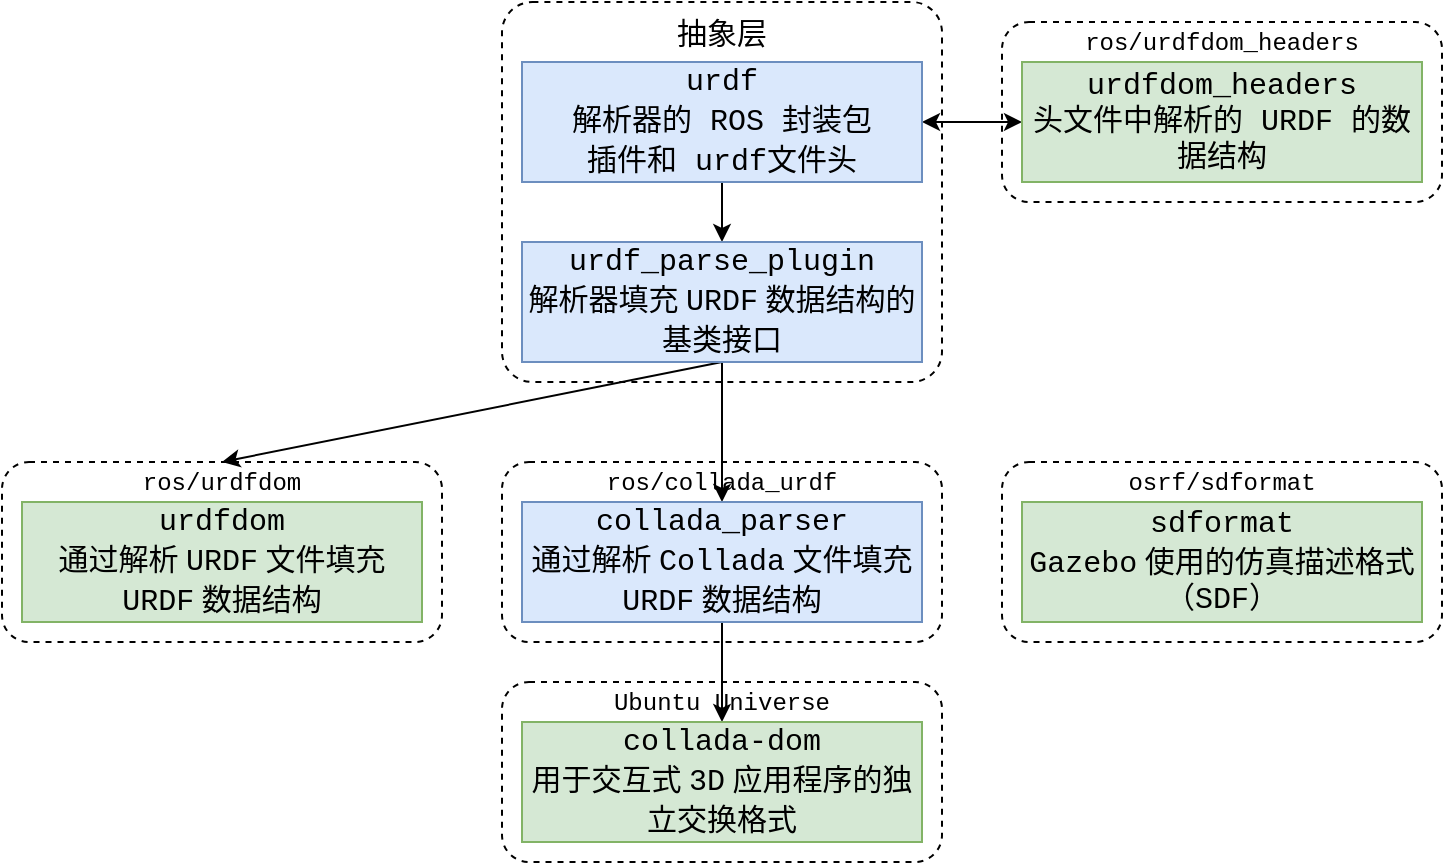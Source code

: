 <mxfile version="26.0.3">
  <diagram name="Page-1" id="VeqiZ1rBR46TBuChe6Sr">
    <mxGraphModel dx="926" dy="1139" grid="1" gridSize="10" guides="1" tooltips="1" connect="1" arrows="1" fold="1" page="1" pageScale="1" pageWidth="827" pageHeight="1169" math="0" shadow="0">
      <root>
        <mxCell id="0" />
        <mxCell id="1" parent="0" />
        <mxCell id="J7E_O0jyxwBRZn3jiCba-1" value="" style="rounded=1;whiteSpace=wrap;html=1;fillColor=none;dashed=1;strokeColor=default;arcSize=8;" vertex="1" parent="1">
          <mxGeometry x="310" y="190" width="220" height="190" as="geometry" />
        </mxCell>
        <mxCell id="J7E_O0jyxwBRZn3jiCba-18" style="edgeStyle=orthogonalEdgeStyle;rounded=0;orthogonalLoop=1;jettySize=auto;html=1;exitX=1;exitY=0.5;exitDx=0;exitDy=0;entryX=0;entryY=0.5;entryDx=0;entryDy=0;startArrow=classic;startFill=1;" edge="1" parent="1" source="J7E_O0jyxwBRZn3jiCba-2" target="J7E_O0jyxwBRZn3jiCba-17">
          <mxGeometry relative="1" as="geometry" />
        </mxCell>
        <mxCell id="J7E_O0jyxwBRZn3jiCba-20" style="edgeStyle=orthogonalEdgeStyle;rounded=0;orthogonalLoop=1;jettySize=auto;html=1;exitX=0.5;exitY=1;exitDx=0;exitDy=0;entryX=0.5;entryY=0;entryDx=0;entryDy=0;" edge="1" parent="1" source="J7E_O0jyxwBRZn3jiCba-2" target="J7E_O0jyxwBRZn3jiCba-3">
          <mxGeometry relative="1" as="geometry" />
        </mxCell>
        <mxCell id="J7E_O0jyxwBRZn3jiCba-2" value="urdf&lt;div&gt;&lt;font face=&quot;STZhongsong&quot;&gt;解析器的&lt;/font&gt; ROS &lt;font face=&quot;STZhongsong&quot;&gt;封装包&lt;/font&gt;&lt;/div&gt;&lt;div&gt;&lt;font face=&quot;STZhongsong&quot;&gt;插件和&lt;/font&gt; urdf&lt;font face=&quot;STZhongsong&quot;&gt;文件头&lt;/font&gt;&lt;/div&gt;" style="rounded=0;whiteSpace=wrap;html=1;fillColor=#dae8fc;strokeColor=#6c8ebf;fontSize=15;fontFamily=Courier New;" vertex="1" parent="1">
          <mxGeometry x="320" y="220" width="200" height="60" as="geometry" />
        </mxCell>
        <mxCell id="J7E_O0jyxwBRZn3jiCba-21" style="edgeStyle=orthogonalEdgeStyle;rounded=0;orthogonalLoop=1;jettySize=auto;html=1;exitX=0.5;exitY=1;exitDx=0;exitDy=0;" edge="1" parent="1" source="J7E_O0jyxwBRZn3jiCba-3" target="J7E_O0jyxwBRZn3jiCba-7">
          <mxGeometry relative="1" as="geometry" />
        </mxCell>
        <mxCell id="J7E_O0jyxwBRZn3jiCba-22" style="rounded=0;orthogonalLoop=1;jettySize=auto;html=1;exitX=0.5;exitY=1;exitDx=0;exitDy=0;entryX=0.5;entryY=0;entryDx=0;entryDy=0;" edge="1" parent="1" source="J7E_O0jyxwBRZn3jiCba-3" target="J7E_O0jyxwBRZn3jiCba-9">
          <mxGeometry relative="1" as="geometry" />
        </mxCell>
        <mxCell id="J7E_O0jyxwBRZn3jiCba-3" value="urdf_parse_plugin&lt;div&gt;&lt;font face=&quot;STZhongsong&quot;&gt;解析器填充 &lt;/font&gt;&lt;font face=&quot;Courier New&quot;&gt;URDF&lt;/font&gt;&lt;font face=&quot;STZhongsong&quot;&gt; 数据结构的基类接口&lt;/font&gt;&lt;/div&gt;" style="rounded=0;whiteSpace=wrap;html=1;fillColor=#dae8fc;strokeColor=#6c8ebf;fontSize=15;fontFamily=Courier New;" vertex="1" parent="1">
          <mxGeometry x="320" y="310" width="200" height="60" as="geometry" />
        </mxCell>
        <mxCell id="J7E_O0jyxwBRZn3jiCba-4" value="&lt;font style=&quot;font-size: 15px;&quot; face=&quot;STZhongsong&quot;&gt;抽象层&lt;/font&gt;" style="text;html=1;align=center;verticalAlign=middle;whiteSpace=wrap;rounded=0;" vertex="1" parent="1">
          <mxGeometry x="390" y="190" width="60" height="30" as="geometry" />
        </mxCell>
        <mxCell id="J7E_O0jyxwBRZn3jiCba-5" value="" style="rounded=1;whiteSpace=wrap;html=1;fillColor=none;dashed=1;strokeColor=default;" vertex="1" parent="1">
          <mxGeometry x="310" y="420" width="220" height="90" as="geometry" />
        </mxCell>
        <mxCell id="J7E_O0jyxwBRZn3jiCba-23" style="edgeStyle=orthogonalEdgeStyle;rounded=0;orthogonalLoop=1;jettySize=auto;html=1;exitX=0.5;exitY=1;exitDx=0;exitDy=0;entryX=0.5;entryY=0;entryDx=0;entryDy=0;" edge="1" parent="1" source="J7E_O0jyxwBRZn3jiCba-7" target="J7E_O0jyxwBRZn3jiCba-12">
          <mxGeometry relative="1" as="geometry" />
        </mxCell>
        <mxCell id="J7E_O0jyxwBRZn3jiCba-7" value="&lt;div&gt;collada_parser&lt;/div&gt;&lt;div&gt;&lt;font face=&quot;STZhongsong&quot;&gt;通过解析 &lt;/font&gt;&lt;font face=&quot;Courier New&quot;&gt;Collada&lt;/font&gt;&lt;font face=&quot;STZhongsong&quot;&gt; 文件填充 &lt;/font&gt;URDF&lt;font face=&quot;STZhongsong&quot;&gt; 数据结构&lt;/font&gt;&lt;/div&gt;" style="rounded=0;whiteSpace=wrap;html=1;fillColor=#dae8fc;strokeColor=#6c8ebf;fontSize=15;fontFamily=Courier New;" vertex="1" parent="1">
          <mxGeometry x="320" y="440" width="200" height="60" as="geometry" />
        </mxCell>
        <mxCell id="J7E_O0jyxwBRZn3jiCba-9" value="" style="rounded=1;whiteSpace=wrap;html=1;fillColor=none;dashed=1;strokeColor=default;" vertex="1" parent="1">
          <mxGeometry x="60" y="420" width="220" height="90" as="geometry" />
        </mxCell>
        <mxCell id="J7E_O0jyxwBRZn3jiCba-10" value="&lt;div&gt;urdfdom&lt;/div&gt;&lt;div&gt;&lt;font face=&quot;STZhongsong&quot;&gt;通过解析 &lt;/font&gt;URDF&lt;font face=&quot;STZhongsong&quot;&gt;&amp;nbsp;文件填充 &lt;/font&gt;URDF&lt;font face=&quot;STZhongsong&quot;&gt; 数据结构&lt;/font&gt;&lt;/div&gt;" style="rounded=0;whiteSpace=wrap;html=1;fillColor=#d5e8d4;strokeColor=#82b366;fontSize=15;fontFamily=Courier New;" vertex="1" parent="1">
          <mxGeometry x="70" y="440" width="200" height="60" as="geometry" />
        </mxCell>
        <mxCell id="J7E_O0jyxwBRZn3jiCba-11" value="" style="rounded=1;whiteSpace=wrap;html=1;fillColor=none;dashed=1;strokeColor=default;" vertex="1" parent="1">
          <mxGeometry x="310" y="530" width="220" height="90" as="geometry" />
        </mxCell>
        <mxCell id="J7E_O0jyxwBRZn3jiCba-12" value="&lt;div&gt;collada-dom&lt;/div&gt;&lt;div&gt;&lt;font face=&quot;STZhongsong&quot;&gt;用于交互式 &lt;/font&gt;3D&lt;font face=&quot;STZhongsong&quot;&gt; 应用程序的独立交换格式&lt;/font&gt;&lt;/div&gt;" style="rounded=0;whiteSpace=wrap;html=1;fillColor=#d5e8d4;strokeColor=#82b366;fontSize=15;fontFamily=Courier New;" vertex="1" parent="1">
          <mxGeometry x="320" y="550" width="200" height="60" as="geometry" />
        </mxCell>
        <mxCell id="J7E_O0jyxwBRZn3jiCba-14" value="" style="rounded=1;whiteSpace=wrap;html=1;fillColor=none;dashed=1;strokeColor=default;" vertex="1" parent="1">
          <mxGeometry x="560" y="420" width="220" height="90" as="geometry" />
        </mxCell>
        <mxCell id="J7E_O0jyxwBRZn3jiCba-15" value="&lt;div&gt;sdformat&lt;/div&gt;&lt;div&gt;&lt;font face=&quot;Courier New&quot;&gt;Gazebo&lt;/font&gt;&lt;font face=&quot;STZhongsong&quot;&gt; 使用的仿真描述格式&lt;/font&gt;&lt;font face=&quot;Courier New&quot;&gt;（SDF）&lt;/font&gt;&lt;/div&gt;" style="rounded=0;whiteSpace=wrap;html=1;fillColor=#d5e8d4;strokeColor=#82b366;fontSize=15;fontFamily=Courier New;" vertex="1" parent="1">
          <mxGeometry x="570" y="440" width="200" height="60" as="geometry" />
        </mxCell>
        <mxCell id="J7E_O0jyxwBRZn3jiCba-16" value="" style="rounded=1;whiteSpace=wrap;html=1;fillColor=none;dashed=1;strokeColor=default;" vertex="1" parent="1">
          <mxGeometry x="560" y="200" width="220" height="90" as="geometry" />
        </mxCell>
        <mxCell id="J7E_O0jyxwBRZn3jiCba-17" value="&lt;div&gt;&lt;font style=&quot;background-color: transparent; color: light-dark(rgb(0, 0, 0), rgb(255, 255, 255));&quot; face=&quot;Courier New&quot;&gt;urdfdom_headers&lt;/font&gt;&lt;/div&gt;&lt;div&gt;头文件中解析的 &lt;font face=&quot;Courier New&quot;&gt;URDF&lt;/font&gt; 的数据结构&lt;/div&gt;" style="rounded=0;whiteSpace=wrap;html=1;fillColor=#d5e8d4;strokeColor=#82b366;fontSize=15;fontFamily=Courier New;" vertex="1" parent="1">
          <mxGeometry x="570" y="220" width="200" height="60" as="geometry" />
        </mxCell>
        <mxCell id="J7E_O0jyxwBRZn3jiCba-24" value="&lt;font face=&quot;Courier New&quot;&gt;ros/collada_urdf&lt;/font&gt;" style="text;html=1;align=center;verticalAlign=middle;whiteSpace=wrap;rounded=0;" vertex="1" parent="1">
          <mxGeometry x="310" y="420" width="220" height="20" as="geometry" />
        </mxCell>
        <mxCell id="J7E_O0jyxwBRZn3jiCba-25" value="&lt;font face=&quot;Courier New&quot;&gt;ros/urdfdom&lt;/font&gt;" style="text;html=1;align=center;verticalAlign=middle;whiteSpace=wrap;rounded=0;" vertex="1" parent="1">
          <mxGeometry x="60" y="420" width="220" height="20" as="geometry" />
        </mxCell>
        <mxCell id="J7E_O0jyxwBRZn3jiCba-26" value="&lt;font face=&quot;Courier New&quot;&gt;ros/urdfdom_headers&lt;/font&gt;" style="text;html=1;align=center;verticalAlign=middle;whiteSpace=wrap;rounded=0;" vertex="1" parent="1">
          <mxGeometry x="560" y="200" width="220" height="20" as="geometry" />
        </mxCell>
        <mxCell id="J7E_O0jyxwBRZn3jiCba-27" value="&lt;font face=&quot;Courier New&quot;&gt;osrf/sdformat&lt;/font&gt;" style="text;html=1;align=center;verticalAlign=middle;whiteSpace=wrap;rounded=0;" vertex="1" parent="1">
          <mxGeometry x="560" y="420" width="220" height="20" as="geometry" />
        </mxCell>
        <mxCell id="J7E_O0jyxwBRZn3jiCba-28" value="&lt;font face=&quot;Courier New&quot;&gt;Ubuntu Universe&lt;/font&gt;" style="text;html=1;align=center;verticalAlign=middle;whiteSpace=wrap;rounded=0;" vertex="1" parent="1">
          <mxGeometry x="310" y="530" width="220" height="20" as="geometry" />
        </mxCell>
      </root>
    </mxGraphModel>
  </diagram>
</mxfile>

